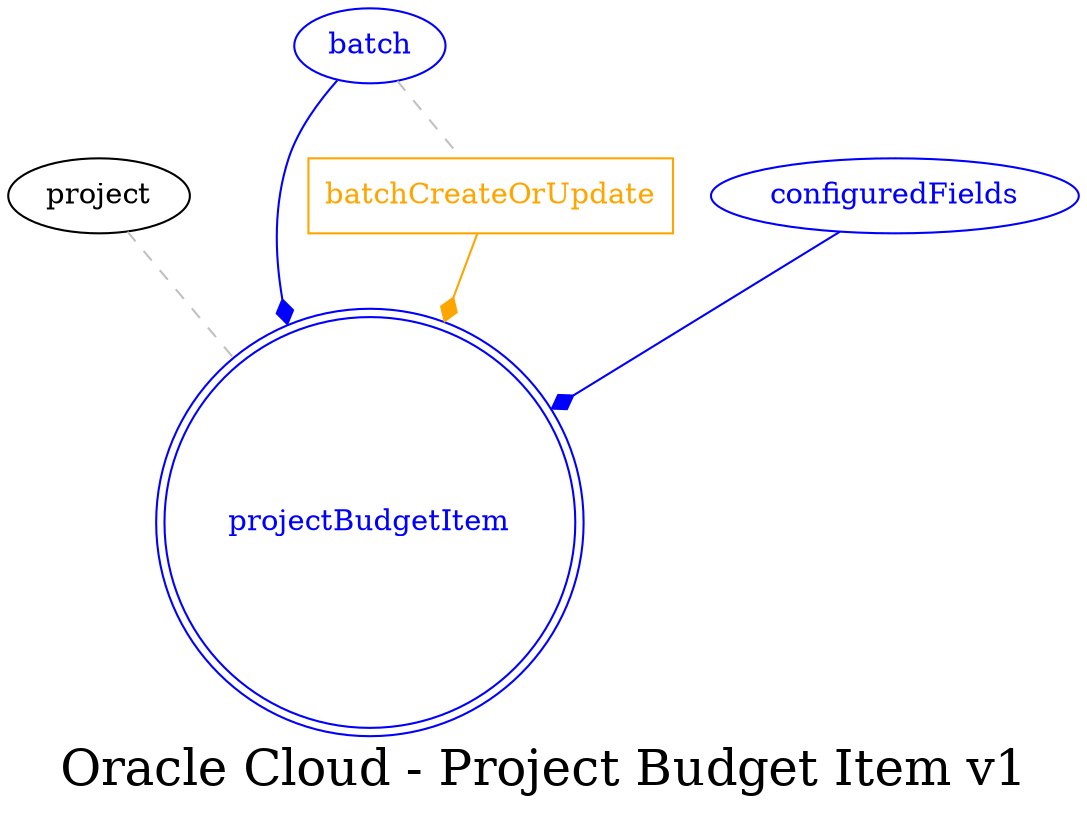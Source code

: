 digraph LexiconGraph {
graph[label="Oracle Cloud - Project Budget Item v1", fontsize=24]
splines=true
"projectBudgetItem" [color=blue, fontcolor=blue, shape=doublecircle]
"project" -> "projectBudgetItem" [color=grey, fontcolor=grey, arrowhead=none, arrowtail=none, style=dashed]
"batch" -> "projectBudgetItem" [color=blue, fontcolor=blue, arrowhead=diamond, arrowtail=none]
"batch" [color=blue, fontcolor=blue, shape=ellipse]
"batchCreateOrUpdate" [color=orange, fontcolor=orange, shape=box]
"batchCreateOrUpdate" -> "projectBudgetItem" [color=orange, fontcolor=orange, arrowhead=diamond, arrowtail=none]
"batch" -> "batchCreateOrUpdate" [color=grey, fontcolor=grey, arrowhead=none, arrowtail=none, style=dashed]
"configuredFields" -> "projectBudgetItem" [color=blue, fontcolor=blue, arrowhead=diamond, arrowtail=none]
"configuredFields" [color=blue, fontcolor=blue, shape=ellipse]
}
